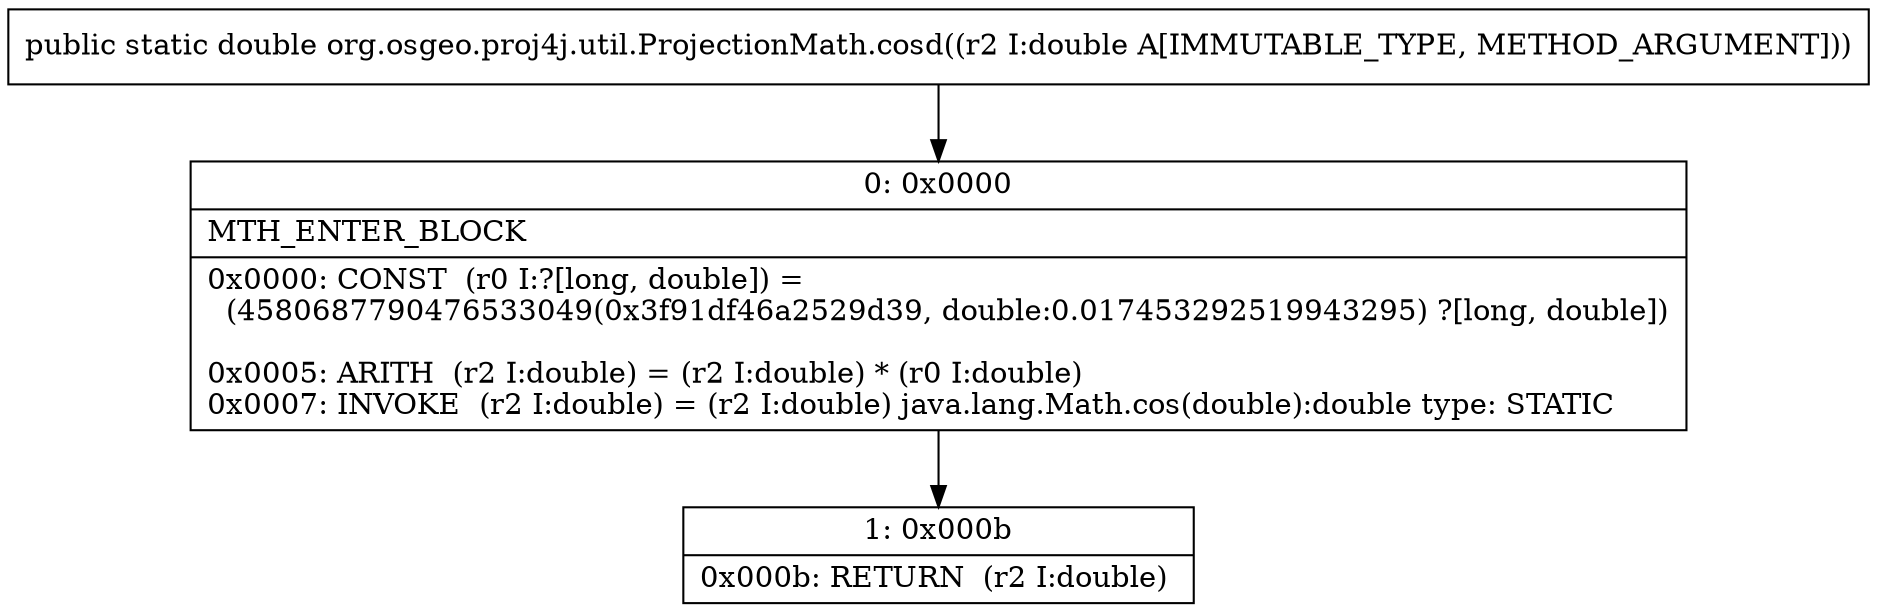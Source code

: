 digraph "CFG fororg.osgeo.proj4j.util.ProjectionMath.cosd(D)D" {
Node_0 [shape=record,label="{0\:\ 0x0000|MTH_ENTER_BLOCK\l|0x0000: CONST  (r0 I:?[long, double]) = \l  (4580687790476533049(0x3f91df46a2529d39, double:0.017453292519943295) ?[long, double])\l \l0x0005: ARITH  (r2 I:double) = (r2 I:double) * (r0 I:double) \l0x0007: INVOKE  (r2 I:double) = (r2 I:double) java.lang.Math.cos(double):double type: STATIC \l}"];
Node_1 [shape=record,label="{1\:\ 0x000b|0x000b: RETURN  (r2 I:double) \l}"];
MethodNode[shape=record,label="{public static double org.osgeo.proj4j.util.ProjectionMath.cosd((r2 I:double A[IMMUTABLE_TYPE, METHOD_ARGUMENT])) }"];
MethodNode -> Node_0;
Node_0 -> Node_1;
}

